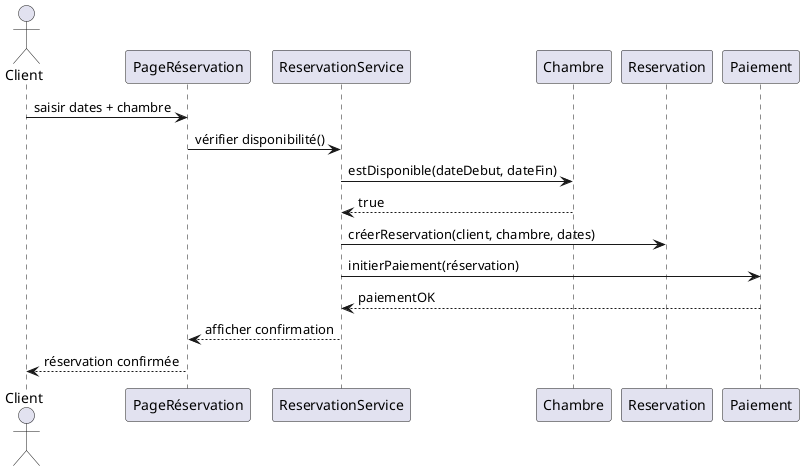@startuml
actor Client
participant "PageRéservation" as UI
participant "ReservationService" as RS
participant "Chambre" as C
participant "Reservation" as R
participant "Paiement" as P

Client -> UI : saisir dates + chambre
UI -> RS : vérifier disponibilité()
RS -> C : estDisponible(dateDebut, dateFin)
C --> RS : true

RS -> R : créerReservation(client, chambre, dates)
RS -> P : initierPaiement(réservation)
P --> RS : paiementOK

RS --> UI : afficher confirmation
UI --> Client : réservation confirmée
@enduml
